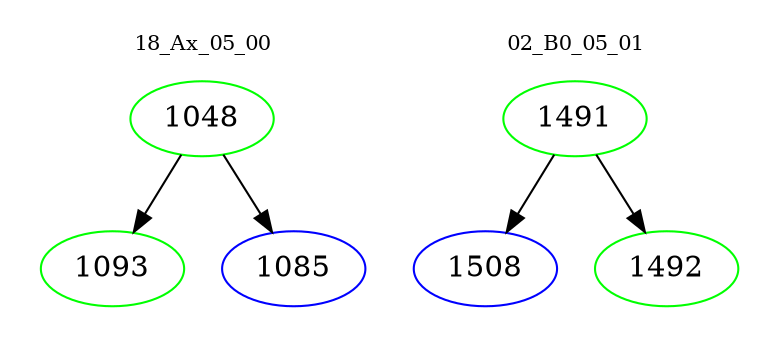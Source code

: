 digraph{
subgraph cluster_0 {
color = white
label = "18_Ax_05_00";
fontsize=10;
T0_1048 [label="1048", color="green"]
T0_1048 -> T0_1093 [color="black"]
T0_1093 [label="1093", color="green"]
T0_1048 -> T0_1085 [color="black"]
T0_1085 [label="1085", color="blue"]
}
subgraph cluster_1 {
color = white
label = "02_B0_05_01";
fontsize=10;
T1_1491 [label="1491", color="green"]
T1_1491 -> T1_1508 [color="black"]
T1_1508 [label="1508", color="blue"]
T1_1491 -> T1_1492 [color="black"]
T1_1492 [label="1492", color="green"]
}
}
